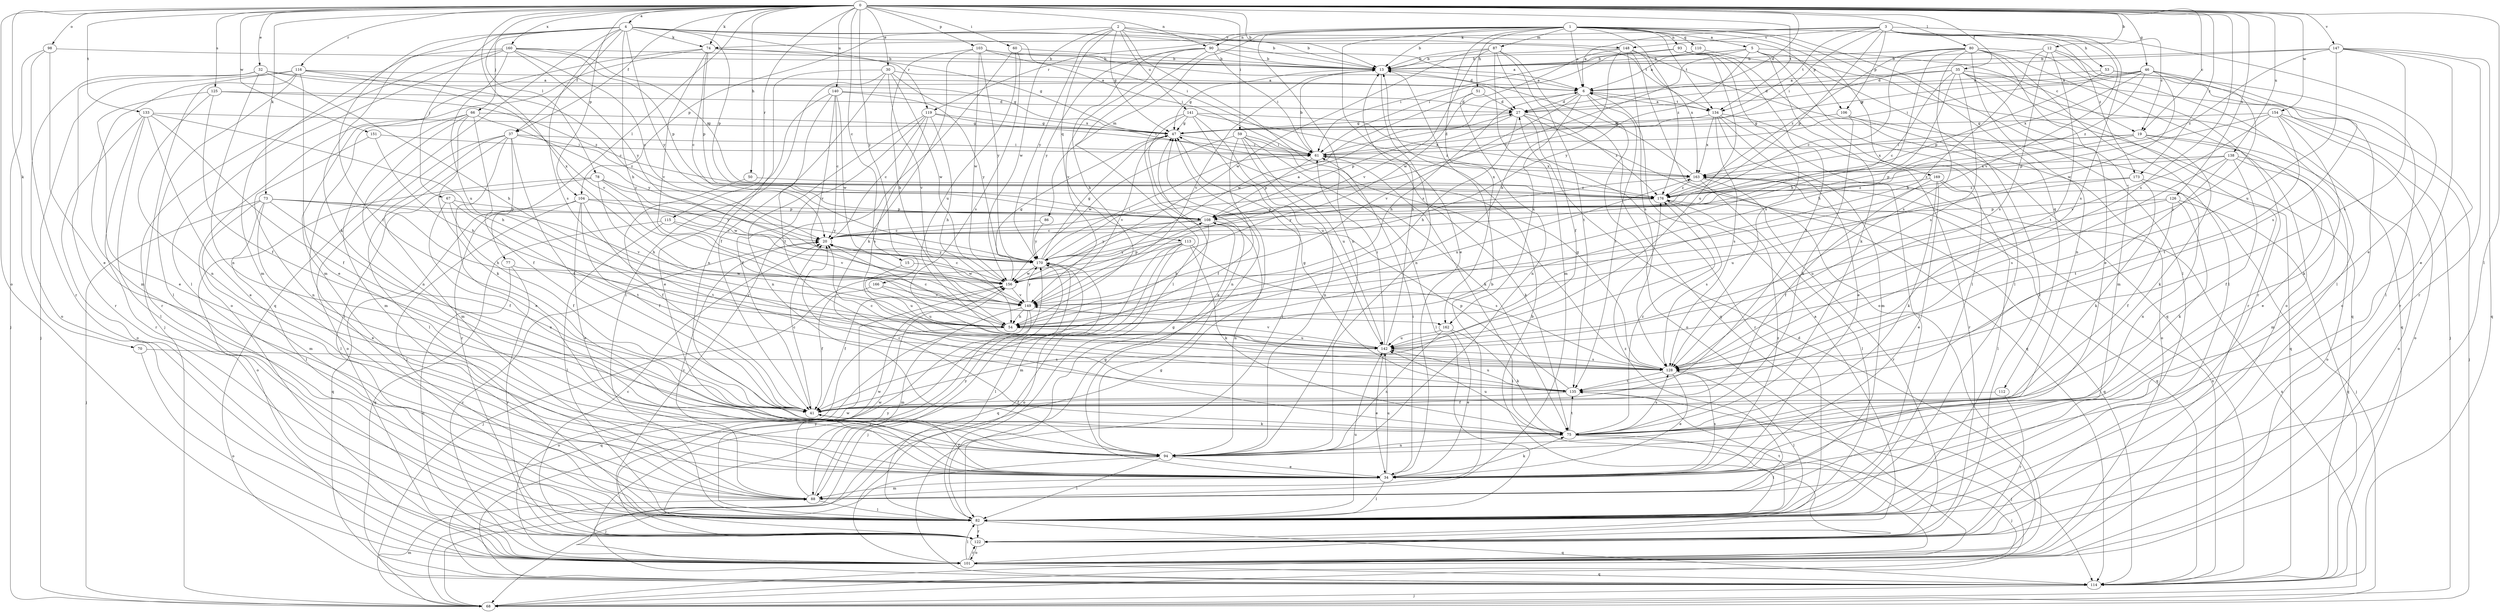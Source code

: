 strict digraph  {
0;
1;
2;
3;
4;
5;
6;
12;
13;
15;
19;
20;
27;
30;
32;
34;
35;
37;
41;
46;
47;
50;
51;
53;
54;
59;
60;
61;
66;
67;
68;
70;
73;
74;
75;
77;
78;
80;
82;
86;
87;
88;
90;
93;
94;
98;
101;
103;
104;
106;
108;
110;
112;
113;
114;
115;
116;
119;
122;
125;
126;
128;
133;
134;
135;
138;
140;
141;
142;
147;
148;
149;
151;
154;
156;
160;
162;
163;
166;
169;
170;
173;
176;
0 -> 4  [label=a];
0 -> 12  [label=b];
0 -> 13  [label=b];
0 -> 15  [label=c];
0 -> 19  [label=c];
0 -> 27  [label=d];
0 -> 30  [label=e];
0 -> 32  [label=e];
0 -> 35  [label=f];
0 -> 37  [label=f];
0 -> 46  [label=g];
0 -> 50  [label=h];
0 -> 59  [label=i];
0 -> 60  [label=i];
0 -> 70  [label=k];
0 -> 73  [label=k];
0 -> 74  [label=k];
0 -> 77  [label=l];
0 -> 78  [label=l];
0 -> 80  [label=l];
0 -> 82  [label=l];
0 -> 90  [label=n];
0 -> 98  [label=o];
0 -> 101  [label=o];
0 -> 103  [label=p];
0 -> 104  [label=p];
0 -> 115  [label=r];
0 -> 116  [label=r];
0 -> 125  [label=s];
0 -> 126  [label=s];
0 -> 128  [label=s];
0 -> 133  [label=t];
0 -> 134  [label=t];
0 -> 138  [label=u];
0 -> 140  [label=u];
0 -> 147  [label=v];
0 -> 151  [label=w];
0 -> 154  [label=w];
0 -> 160  [label=x];
0 -> 162  [label=x];
0 -> 166  [label=y];
0 -> 173  [label=z];
1 -> 5  [label=a];
1 -> 6  [label=a];
1 -> 13  [label=b];
1 -> 34  [label=e];
1 -> 51  [label=h];
1 -> 82  [label=l];
1 -> 86  [label=m];
1 -> 87  [label=m];
1 -> 90  [label=n];
1 -> 93  [label=n];
1 -> 94  [label=n];
1 -> 110  [label=q];
1 -> 112  [label=q];
1 -> 119  [label=r];
1 -> 134  [label=t];
1 -> 162  [label=x];
1 -> 169  [label=y];
1 -> 173  [label=z];
1 -> 176  [label=z];
2 -> 13  [label=b];
2 -> 47  [label=g];
2 -> 104  [label=p];
2 -> 106  [label=p];
2 -> 113  [label=q];
2 -> 128  [label=s];
2 -> 141  [label=u];
2 -> 148  [label=v];
2 -> 156  [label=w];
2 -> 170  [label=y];
3 -> 6  [label=a];
3 -> 19  [label=c];
3 -> 34  [label=e];
3 -> 53  [label=h];
3 -> 61  [label=i];
3 -> 74  [label=k];
3 -> 106  [label=p];
3 -> 108  [label=p];
3 -> 128  [label=s];
3 -> 134  [label=t];
3 -> 148  [label=v];
3 -> 149  [label=v];
4 -> 13  [label=b];
4 -> 37  [label=f];
4 -> 41  [label=f];
4 -> 54  [label=h];
4 -> 61  [label=i];
4 -> 66  [label=j];
4 -> 67  [label=j];
4 -> 74  [label=k];
4 -> 75  [label=k];
4 -> 108  [label=p];
4 -> 114  [label=q];
4 -> 119  [label=r];
4 -> 128  [label=s];
4 -> 134  [label=t];
4 -> 170  [label=y];
5 -> 6  [label=a];
5 -> 13  [label=b];
5 -> 19  [label=c];
5 -> 20  [label=c];
5 -> 75  [label=k];
5 -> 82  [label=l];
5 -> 122  [label=r];
5 -> 170  [label=y];
6 -> 27  [label=d];
6 -> 54  [label=h];
6 -> 101  [label=o];
6 -> 134  [label=t];
6 -> 135  [label=t];
6 -> 149  [label=v];
6 -> 162  [label=x];
12 -> 13  [label=b];
12 -> 54  [label=h];
12 -> 82  [label=l];
12 -> 101  [label=o];
12 -> 128  [label=s];
12 -> 135  [label=t];
13 -> 6  [label=a];
13 -> 47  [label=g];
13 -> 94  [label=n];
13 -> 149  [label=v];
15 -> 142  [label=u];
15 -> 156  [label=w];
19 -> 34  [label=e];
19 -> 61  [label=i];
19 -> 75  [label=k];
19 -> 101  [label=o];
19 -> 108  [label=p];
19 -> 163  [label=x];
20 -> 170  [label=y];
27 -> 47  [label=g];
27 -> 54  [label=h];
27 -> 108  [label=p];
27 -> 114  [label=q];
27 -> 122  [label=r];
27 -> 176  [label=z];
30 -> 6  [label=a];
30 -> 41  [label=f];
30 -> 82  [label=l];
30 -> 94  [label=n];
30 -> 149  [label=v];
30 -> 156  [label=w];
30 -> 163  [label=x];
32 -> 6  [label=a];
32 -> 47  [label=g];
32 -> 54  [label=h];
32 -> 94  [label=n];
32 -> 101  [label=o];
32 -> 122  [label=r];
34 -> 41  [label=f];
34 -> 61  [label=i];
34 -> 75  [label=k];
34 -> 82  [label=l];
34 -> 88  [label=m];
34 -> 128  [label=s];
34 -> 142  [label=u];
34 -> 176  [label=z];
35 -> 6  [label=a];
35 -> 20  [label=c];
35 -> 27  [label=d];
35 -> 54  [label=h];
35 -> 68  [label=j];
35 -> 88  [label=m];
35 -> 114  [label=q];
35 -> 122  [label=r];
35 -> 128  [label=s];
37 -> 34  [label=e];
37 -> 41  [label=f];
37 -> 61  [label=i];
37 -> 82  [label=l];
37 -> 88  [label=m];
37 -> 101  [label=o];
37 -> 122  [label=r];
37 -> 176  [label=z];
41 -> 20  [label=c];
41 -> 75  [label=k];
46 -> 6  [label=a];
46 -> 47  [label=g];
46 -> 61  [label=i];
46 -> 128  [label=s];
46 -> 142  [label=u];
46 -> 156  [label=w];
46 -> 163  [label=x];
46 -> 176  [label=z];
47 -> 61  [label=i];
47 -> 149  [label=v];
50 -> 41  [label=f];
50 -> 176  [label=z];
51 -> 27  [label=d];
51 -> 94  [label=n];
51 -> 156  [label=w];
53 -> 6  [label=a];
53 -> 82  [label=l];
53 -> 108  [label=p];
53 -> 122  [label=r];
54 -> 20  [label=c];
54 -> 101  [label=o];
54 -> 142  [label=u];
54 -> 163  [label=x];
59 -> 41  [label=f];
59 -> 61  [label=i];
59 -> 75  [label=k];
59 -> 82  [label=l];
59 -> 94  [label=n];
59 -> 142  [label=u];
59 -> 156  [label=w];
60 -> 13  [label=b];
60 -> 122  [label=r];
60 -> 128  [label=s];
60 -> 142  [label=u];
61 -> 13  [label=b];
61 -> 27  [label=d];
61 -> 75  [label=k];
61 -> 108  [label=p];
61 -> 163  [label=x];
66 -> 41  [label=f];
66 -> 47  [label=g];
66 -> 75  [label=k];
66 -> 82  [label=l];
66 -> 88  [label=m];
66 -> 94  [label=n];
66 -> 170  [label=y];
67 -> 41  [label=f];
67 -> 94  [label=n];
67 -> 108  [label=p];
67 -> 135  [label=t];
68 -> 47  [label=g];
68 -> 61  [label=i];
68 -> 88  [label=m];
68 -> 163  [label=x];
70 -> 101  [label=o];
70 -> 128  [label=s];
73 -> 34  [label=e];
73 -> 41  [label=f];
73 -> 54  [label=h];
73 -> 68  [label=j];
73 -> 82  [label=l];
73 -> 88  [label=m];
73 -> 108  [label=p];
73 -> 149  [label=v];
74 -> 13  [label=b];
74 -> 20  [label=c];
74 -> 47  [label=g];
74 -> 88  [label=m];
74 -> 101  [label=o];
74 -> 108  [label=p];
74 -> 149  [label=v];
75 -> 20  [label=c];
75 -> 68  [label=j];
75 -> 82  [label=l];
75 -> 94  [label=n];
75 -> 128  [label=s];
75 -> 135  [label=t];
75 -> 142  [label=u];
75 -> 176  [label=z];
77 -> 101  [label=o];
77 -> 122  [label=r];
77 -> 156  [label=w];
78 -> 54  [label=h];
78 -> 82  [label=l];
78 -> 101  [label=o];
78 -> 156  [label=w];
78 -> 170  [label=y];
78 -> 176  [label=z];
80 -> 13  [label=b];
80 -> 20  [label=c];
80 -> 34  [label=e];
80 -> 54  [label=h];
80 -> 82  [label=l];
80 -> 94  [label=n];
80 -> 101  [label=o];
80 -> 122  [label=r];
80 -> 128  [label=s];
80 -> 176  [label=z];
82 -> 47  [label=g];
82 -> 114  [label=q];
82 -> 122  [label=r];
82 -> 135  [label=t];
82 -> 142  [label=u];
82 -> 156  [label=w];
86 -> 20  [label=c];
86 -> 170  [label=y];
87 -> 13  [label=b];
87 -> 41  [label=f];
87 -> 88  [label=m];
87 -> 114  [label=q];
87 -> 135  [label=t];
87 -> 149  [label=v];
87 -> 156  [label=w];
88 -> 13  [label=b];
88 -> 20  [label=c];
88 -> 82  [label=l];
88 -> 156  [label=w];
88 -> 170  [label=y];
88 -> 176  [label=z];
90 -> 6  [label=a];
90 -> 13  [label=b];
90 -> 54  [label=h];
90 -> 61  [label=i];
90 -> 82  [label=l];
90 -> 149  [label=v];
90 -> 170  [label=y];
93 -> 13  [label=b];
93 -> 41  [label=f];
93 -> 61  [label=i];
93 -> 82  [label=l];
93 -> 128  [label=s];
93 -> 142  [label=u];
94 -> 34  [label=e];
94 -> 68  [label=j];
94 -> 82  [label=l];
98 -> 13  [label=b];
98 -> 34  [label=e];
98 -> 68  [label=j];
98 -> 122  [label=r];
101 -> 13  [label=b];
101 -> 20  [label=c];
101 -> 27  [label=d];
101 -> 82  [label=l];
101 -> 114  [label=q];
101 -> 122  [label=r];
101 -> 170  [label=y];
103 -> 13  [label=b];
103 -> 27  [label=d];
103 -> 54  [label=h];
103 -> 61  [label=i];
103 -> 75  [label=k];
103 -> 156  [label=w];
103 -> 170  [label=y];
104 -> 34  [label=e];
104 -> 41  [label=f];
104 -> 82  [label=l];
104 -> 108  [label=p];
104 -> 114  [label=q];
104 -> 135  [label=t];
104 -> 170  [label=y];
106 -> 47  [label=g];
106 -> 75  [label=k];
106 -> 101  [label=o];
106 -> 114  [label=q];
108 -> 20  [label=c];
108 -> 54  [label=h];
108 -> 94  [label=n];
108 -> 170  [label=y];
110 -> 13  [label=b];
110 -> 61  [label=i];
110 -> 114  [label=q];
112 -> 41  [label=f];
112 -> 122  [label=r];
113 -> 68  [label=j];
113 -> 75  [label=k];
113 -> 88  [label=m];
113 -> 101  [label=o];
113 -> 114  [label=q];
113 -> 128  [label=s];
113 -> 170  [label=y];
114 -> 47  [label=g];
114 -> 68  [label=j];
114 -> 163  [label=x];
114 -> 170  [label=y];
115 -> 20  [label=c];
115 -> 82  [label=l];
115 -> 114  [label=q];
115 -> 149  [label=v];
116 -> 6  [label=a];
116 -> 20  [label=c];
116 -> 34  [label=e];
116 -> 68  [label=j];
116 -> 82  [label=l];
116 -> 88  [label=m];
116 -> 122  [label=r];
116 -> 149  [label=v];
119 -> 20  [label=c];
119 -> 41  [label=f];
119 -> 47  [label=g];
119 -> 54  [label=h];
119 -> 61  [label=i];
119 -> 94  [label=n];
119 -> 128  [label=s];
122 -> 6  [label=a];
122 -> 20  [label=c];
122 -> 101  [label=o];
122 -> 156  [label=w];
125 -> 27  [label=d];
125 -> 34  [label=e];
125 -> 41  [label=f];
125 -> 94  [label=n];
125 -> 176  [label=z];
126 -> 41  [label=f];
126 -> 75  [label=k];
126 -> 108  [label=p];
126 -> 114  [label=q];
126 -> 142  [label=u];
128 -> 20  [label=c];
128 -> 34  [label=e];
128 -> 47  [label=g];
128 -> 82  [label=l];
128 -> 135  [label=t];
133 -> 34  [label=e];
133 -> 41  [label=f];
133 -> 47  [label=g];
133 -> 54  [label=h];
133 -> 82  [label=l];
133 -> 101  [label=o];
133 -> 122  [label=r];
134 -> 6  [label=a];
134 -> 34  [label=e];
134 -> 47  [label=g];
134 -> 82  [label=l];
134 -> 88  [label=m];
134 -> 122  [label=r];
134 -> 128  [label=s];
134 -> 163  [label=x];
135 -> 41  [label=f];
135 -> 47  [label=g];
135 -> 68  [label=j];
135 -> 108  [label=p];
135 -> 142  [label=u];
138 -> 41  [label=f];
138 -> 88  [label=m];
138 -> 101  [label=o];
138 -> 128  [label=s];
138 -> 135  [label=t];
138 -> 163  [label=x];
138 -> 176  [label=z];
140 -> 20  [label=c];
140 -> 27  [label=d];
140 -> 34  [label=e];
140 -> 135  [label=t];
140 -> 149  [label=v];
140 -> 156  [label=w];
140 -> 170  [label=y];
141 -> 34  [label=e];
141 -> 47  [label=g];
141 -> 82  [label=l];
141 -> 94  [label=n];
141 -> 142  [label=u];
141 -> 163  [label=x];
141 -> 176  [label=z];
142 -> 13  [label=b];
142 -> 34  [label=e];
142 -> 61  [label=i];
142 -> 128  [label=s];
142 -> 149  [label=v];
147 -> 13  [label=b];
147 -> 27  [label=d];
147 -> 34  [label=e];
147 -> 114  [label=q];
147 -> 122  [label=r];
147 -> 128  [label=s];
147 -> 142  [label=u];
147 -> 176  [label=z];
148 -> 13  [label=b];
148 -> 54  [label=h];
148 -> 101  [label=o];
148 -> 114  [label=q];
148 -> 128  [label=s];
148 -> 156  [label=w];
148 -> 163  [label=x];
149 -> 54  [label=h];
149 -> 88  [label=m];
149 -> 114  [label=q];
149 -> 122  [label=r];
149 -> 170  [label=y];
151 -> 54  [label=h];
151 -> 61  [label=i];
151 -> 94  [label=n];
154 -> 47  [label=g];
154 -> 68  [label=j];
154 -> 75  [label=k];
154 -> 101  [label=o];
154 -> 108  [label=p];
154 -> 135  [label=t];
154 -> 149  [label=v];
156 -> 20  [label=c];
156 -> 41  [label=f];
156 -> 47  [label=g];
156 -> 108  [label=p];
156 -> 149  [label=v];
160 -> 13  [label=b];
160 -> 20  [label=c];
160 -> 68  [label=j];
160 -> 82  [label=l];
160 -> 88  [label=m];
160 -> 108  [label=p];
160 -> 142  [label=u];
160 -> 170  [label=y];
160 -> 176  [label=z];
162 -> 34  [label=e];
162 -> 75  [label=k];
162 -> 94  [label=n];
162 -> 142  [label=u];
163 -> 13  [label=b];
163 -> 82  [label=l];
163 -> 114  [label=q];
163 -> 122  [label=r];
163 -> 170  [label=y];
163 -> 176  [label=z];
166 -> 41  [label=f];
166 -> 142  [label=u];
166 -> 149  [label=v];
169 -> 34  [label=e];
169 -> 41  [label=f];
169 -> 68  [label=j];
169 -> 75  [label=k];
169 -> 82  [label=l];
169 -> 176  [label=z];
170 -> 6  [label=a];
170 -> 47  [label=g];
170 -> 61  [label=i];
170 -> 68  [label=j];
170 -> 82  [label=l];
170 -> 156  [label=w];
173 -> 75  [label=k];
173 -> 94  [label=n];
173 -> 142  [label=u];
173 -> 176  [label=z];
176 -> 108  [label=p];
176 -> 114  [label=q];
176 -> 128  [label=s];
}
